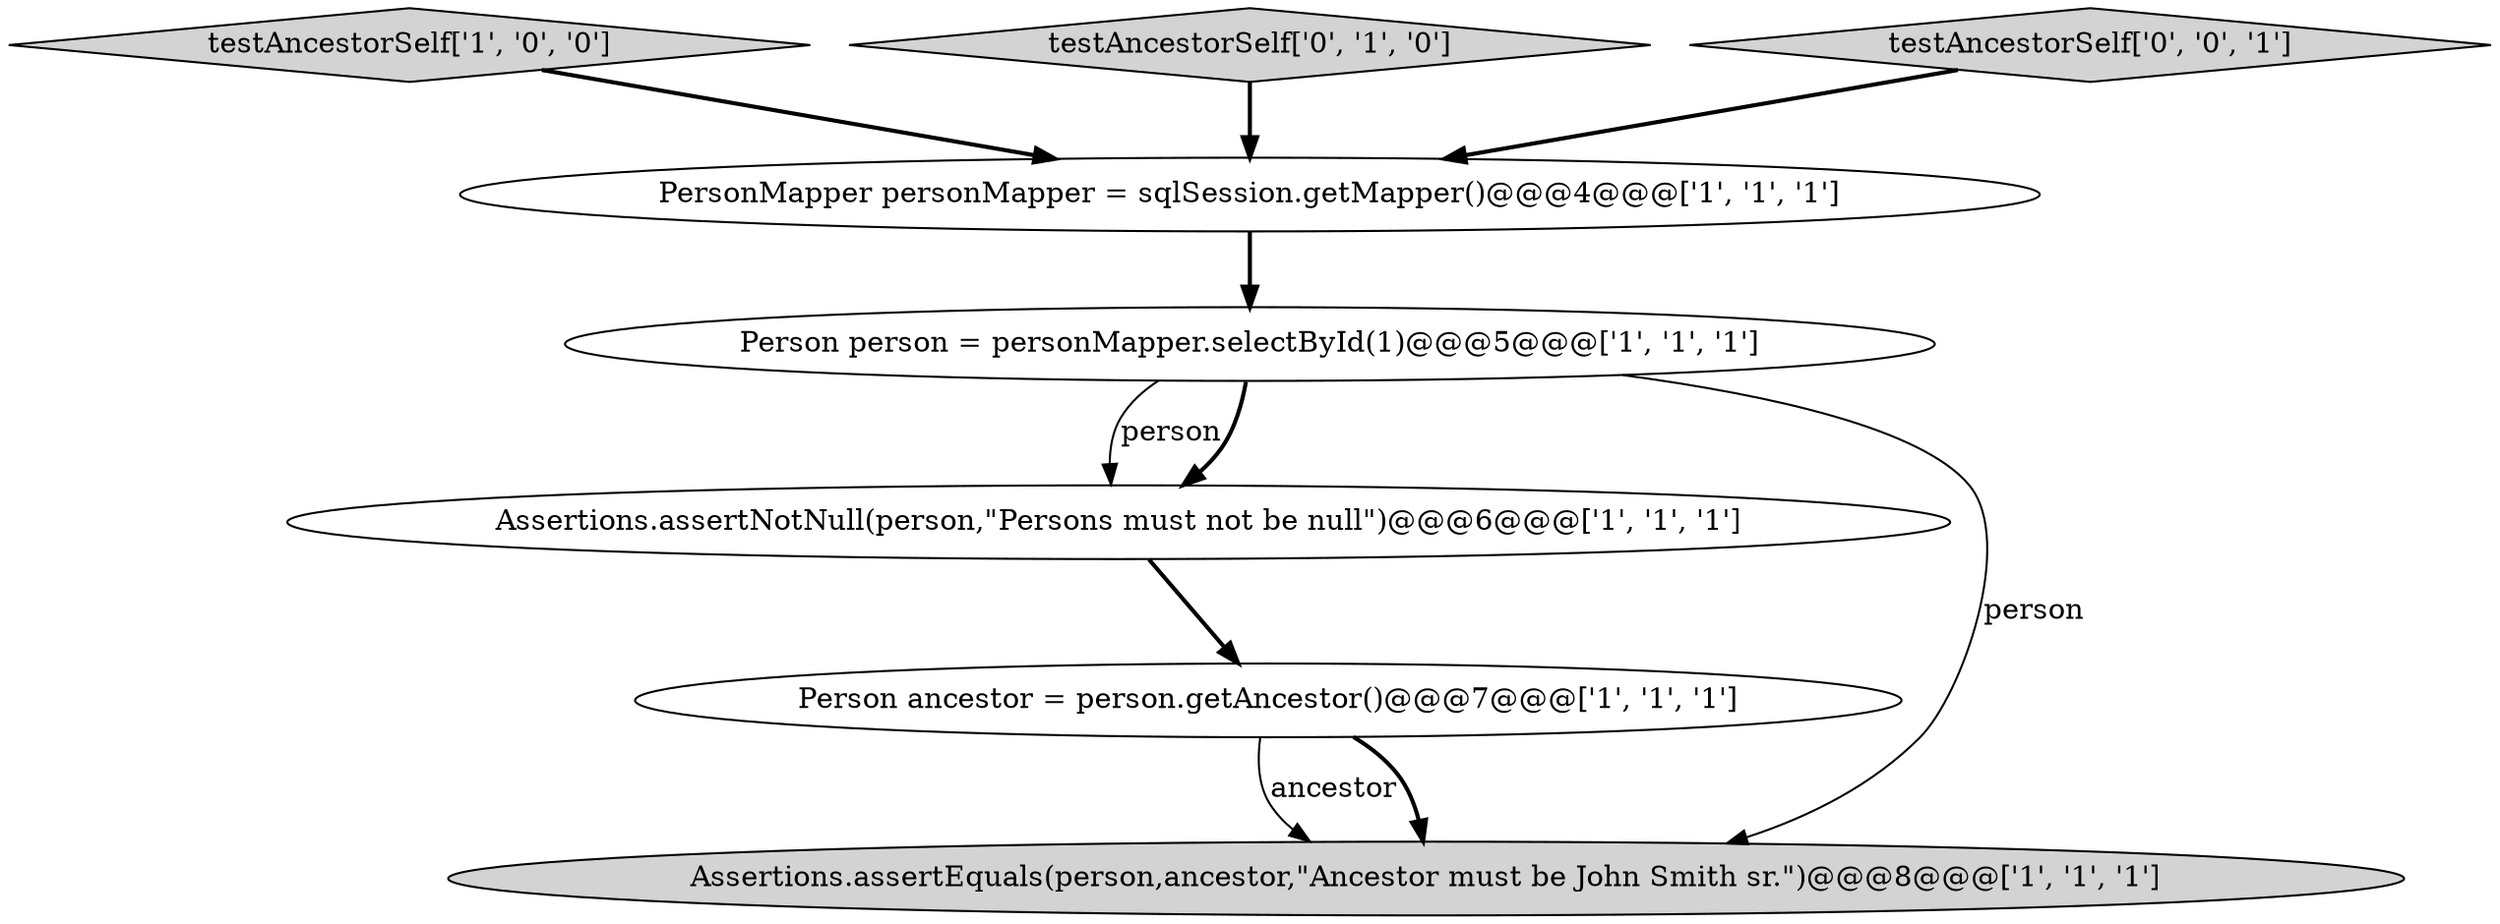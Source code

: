 digraph {
0 [style = filled, label = "Assertions.assertNotNull(person,\"Persons must not be null\")@@@6@@@['1', '1', '1']", fillcolor = white, shape = ellipse image = "AAA0AAABBB1BBB"];
2 [style = filled, label = "Person ancestor = person.getAncestor()@@@7@@@['1', '1', '1']", fillcolor = white, shape = ellipse image = "AAA0AAABBB1BBB"];
4 [style = filled, label = "testAncestorSelf['1', '0', '0']", fillcolor = lightgray, shape = diamond image = "AAA0AAABBB1BBB"];
6 [style = filled, label = "testAncestorSelf['0', '1', '0']", fillcolor = lightgray, shape = diamond image = "AAA0AAABBB2BBB"];
7 [style = filled, label = "testAncestorSelf['0', '0', '1']", fillcolor = lightgray, shape = diamond image = "AAA0AAABBB3BBB"];
1 [style = filled, label = "Assertions.assertEquals(person,ancestor,\"Ancestor must be John Smith sr.\")@@@8@@@['1', '1', '1']", fillcolor = lightgray, shape = ellipse image = "AAA0AAABBB1BBB"];
5 [style = filled, label = "Person person = personMapper.selectById(1)@@@5@@@['1', '1', '1']", fillcolor = white, shape = ellipse image = "AAA0AAABBB1BBB"];
3 [style = filled, label = "PersonMapper personMapper = sqlSession.getMapper()@@@4@@@['1', '1', '1']", fillcolor = white, shape = ellipse image = "AAA0AAABBB1BBB"];
6->3 [style = bold, label=""];
4->3 [style = bold, label=""];
2->1 [style = solid, label="ancestor"];
3->5 [style = bold, label=""];
5->0 [style = solid, label="person"];
5->0 [style = bold, label=""];
2->1 [style = bold, label=""];
7->3 [style = bold, label=""];
5->1 [style = solid, label="person"];
0->2 [style = bold, label=""];
}
